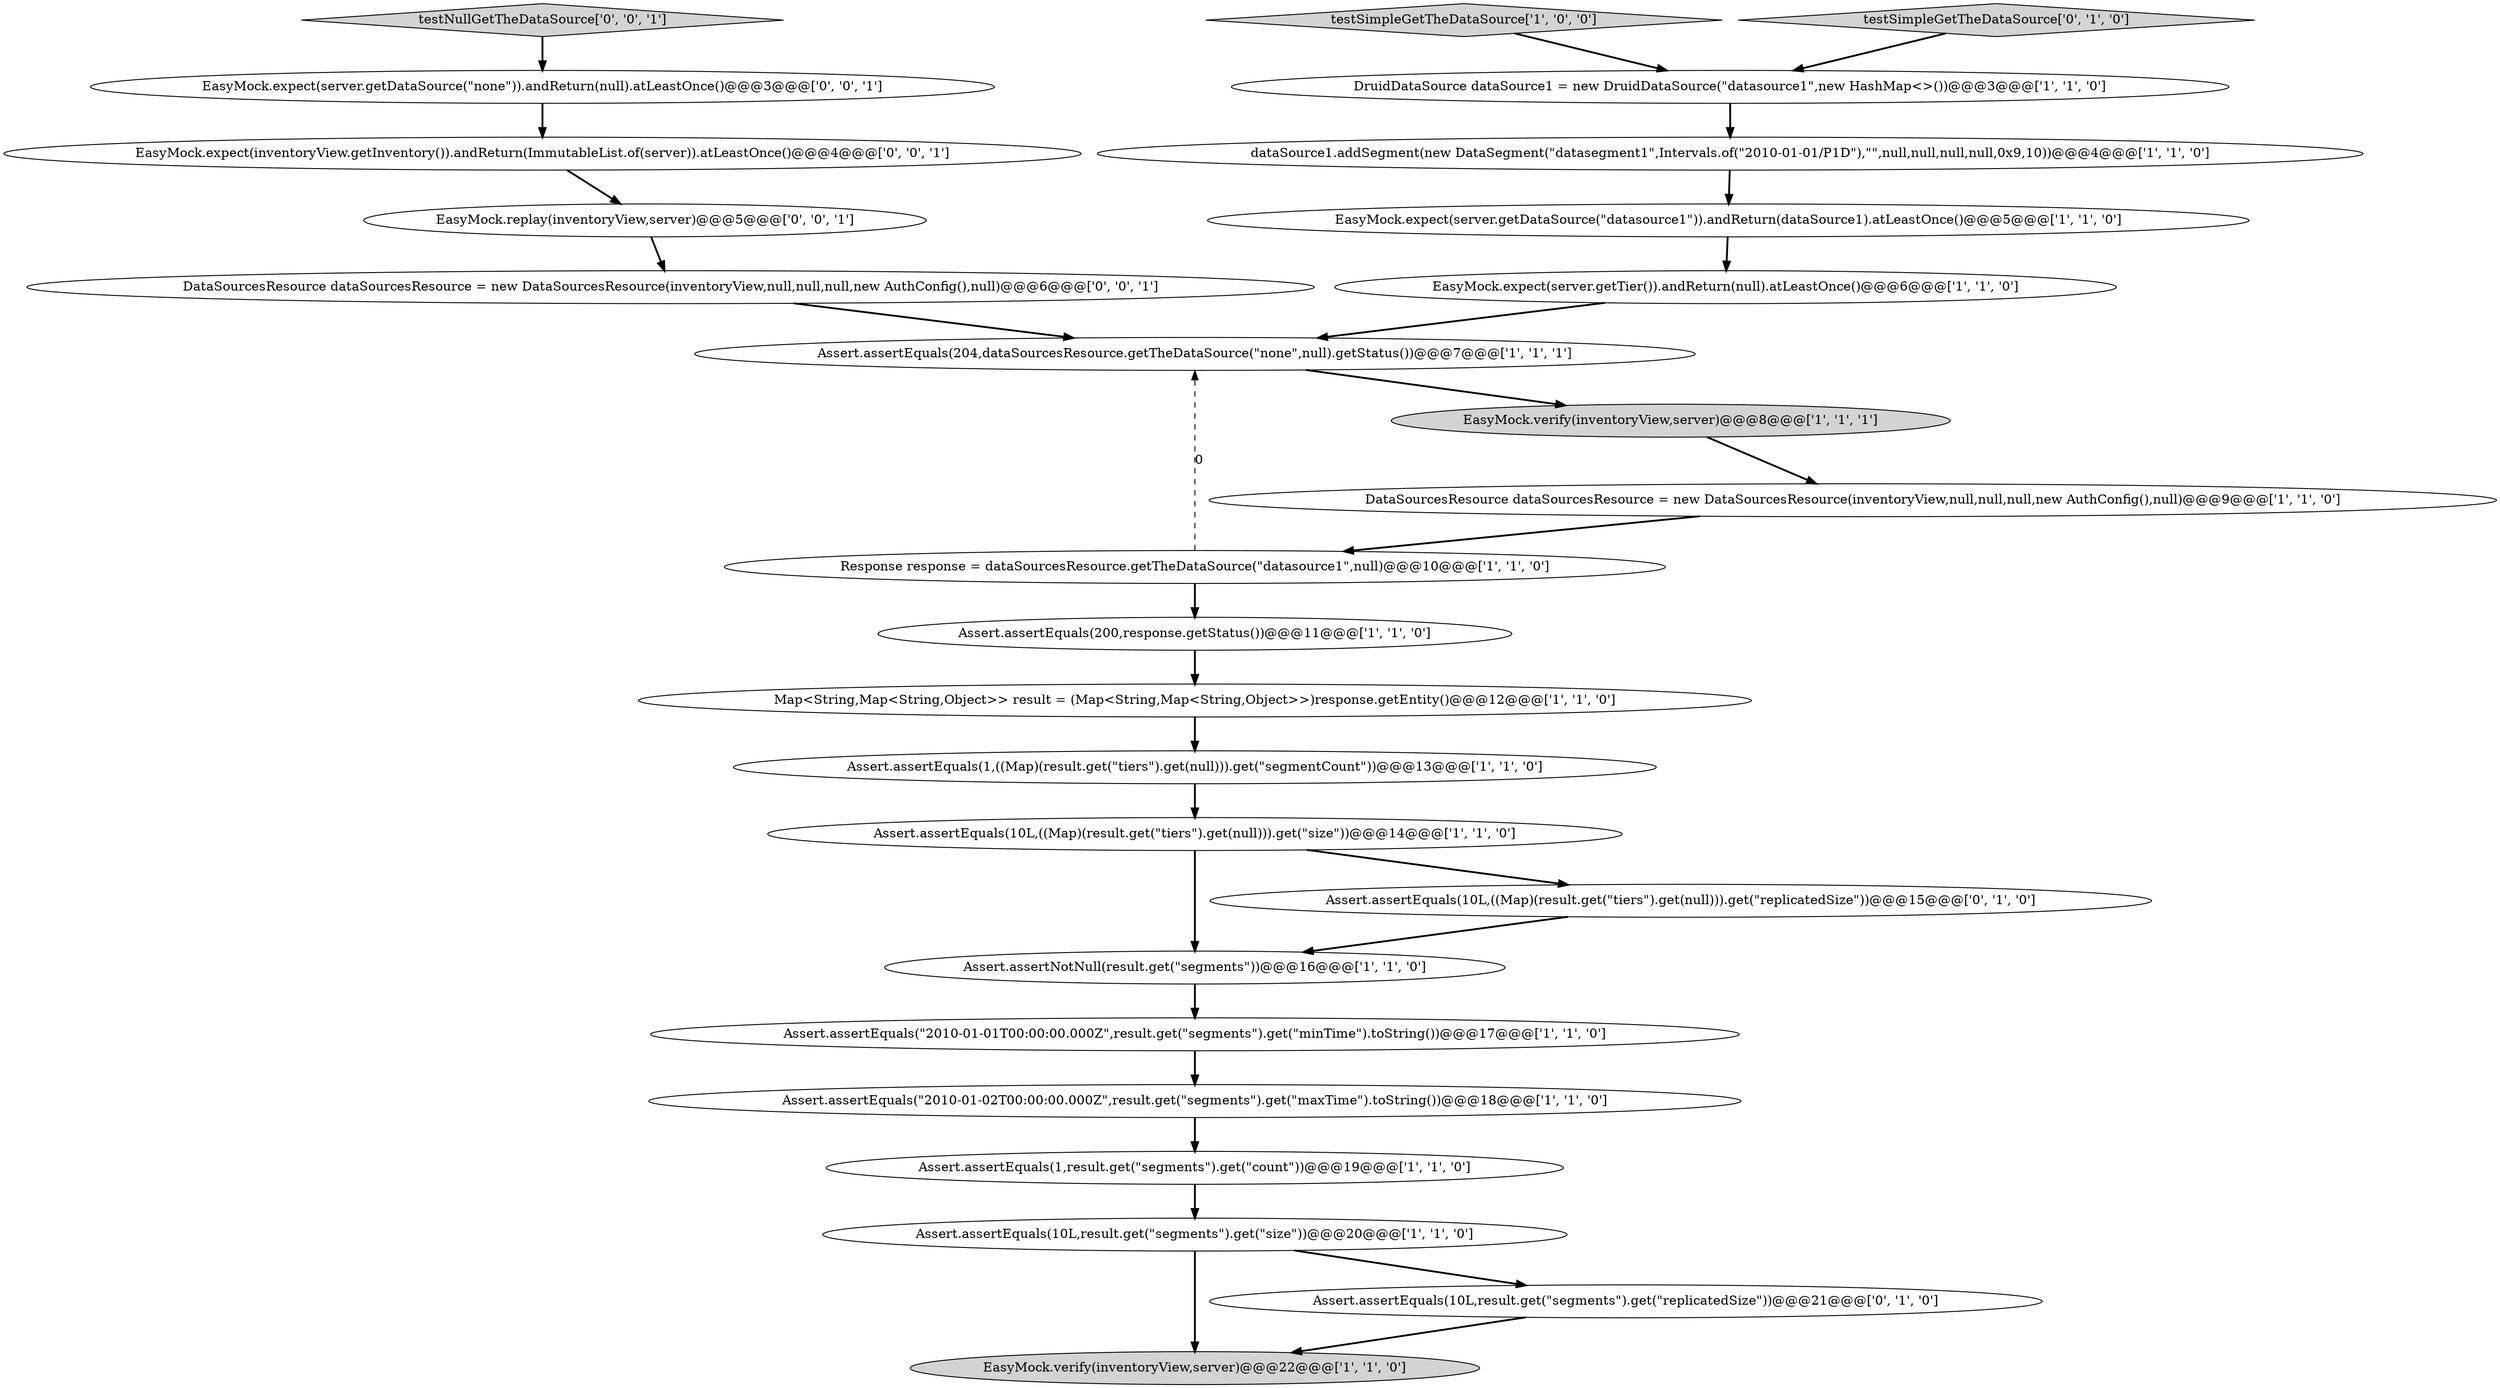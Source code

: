 digraph {
0 [style = filled, label = "EasyMock.expect(server.getDataSource(\"datasource1\")).andReturn(dataSource1).atLeastOnce()@@@5@@@['1', '1', '0']", fillcolor = white, shape = ellipse image = "AAA0AAABBB1BBB"];
1 [style = filled, label = "EasyMock.expect(server.getTier()).andReturn(null).atLeastOnce()@@@6@@@['1', '1', '0']", fillcolor = white, shape = ellipse image = "AAA0AAABBB1BBB"];
14 [style = filled, label = "Assert.assertEquals(1,((Map)(result.get(\"tiers\").get(null))).get(\"segmentCount\"))@@@13@@@['1', '1', '0']", fillcolor = white, shape = ellipse image = "AAA0AAABBB1BBB"];
15 [style = filled, label = "Response response = dataSourcesResource.getTheDataSource(\"datasource1\",null)@@@10@@@['1', '1', '0']", fillcolor = white, shape = ellipse image = "AAA0AAABBB1BBB"];
3 [style = filled, label = "Map<String,Map<String,Object>> result = (Map<String,Map<String,Object>>)response.getEntity()@@@12@@@['1', '1', '0']", fillcolor = white, shape = ellipse image = "AAA0AAABBB1BBB"];
24 [style = filled, label = "EasyMock.expect(inventoryView.getInventory()).andReturn(ImmutableList.of(server)).atLeastOnce()@@@4@@@['0', '0', '1']", fillcolor = white, shape = ellipse image = "AAA0AAABBB3BBB"];
2 [style = filled, label = "Assert.assertEquals(\"2010-01-01T00:00:00.000Z\",result.get(\"segments\").get(\"minTime\").toString())@@@17@@@['1', '1', '0']", fillcolor = white, shape = ellipse image = "AAA0AAABBB1BBB"];
4 [style = filled, label = "EasyMock.verify(inventoryView,server)@@@22@@@['1', '1', '0']", fillcolor = lightgray, shape = ellipse image = "AAA0AAABBB1BBB"];
25 [style = filled, label = "testNullGetTheDataSource['0', '0', '1']", fillcolor = lightgray, shape = diamond image = "AAA0AAABBB3BBB"];
6 [style = filled, label = "Assert.assertEquals(10L,result.get(\"segments\").get(\"size\"))@@@20@@@['1', '1', '0']", fillcolor = white, shape = ellipse image = "AAA0AAABBB1BBB"];
9 [style = filled, label = "Assert.assertEquals(204,dataSourcesResource.getTheDataSource(\"none\",null).getStatus())@@@7@@@['1', '1', '1']", fillcolor = white, shape = ellipse image = "AAA0AAABBB1BBB"];
10 [style = filled, label = "Assert.assertNotNull(result.get(\"segments\"))@@@16@@@['1', '1', '0']", fillcolor = white, shape = ellipse image = "AAA0AAABBB1BBB"];
20 [style = filled, label = "Assert.assertEquals(10L,((Map)(result.get(\"tiers\").get(null))).get(\"replicatedSize\"))@@@15@@@['0', '1', '0']", fillcolor = white, shape = ellipse image = "AAA1AAABBB2BBB"];
11 [style = filled, label = "Assert.assertEquals(\"2010-01-02T00:00:00.000Z\",result.get(\"segments\").get(\"maxTime\").toString())@@@18@@@['1', '1', '0']", fillcolor = white, shape = ellipse image = "AAA0AAABBB1BBB"];
22 [style = filled, label = "EasyMock.expect(server.getDataSource(\"none\")).andReturn(null).atLeastOnce()@@@3@@@['0', '0', '1']", fillcolor = white, shape = ellipse image = "AAA0AAABBB3BBB"];
26 [style = filled, label = "EasyMock.replay(inventoryView,server)@@@5@@@['0', '0', '1']", fillcolor = white, shape = ellipse image = "AAA0AAABBB3BBB"];
8 [style = filled, label = "Assert.assertEquals(1,result.get(\"segments\").get(\"count\"))@@@19@@@['1', '1', '0']", fillcolor = white, shape = ellipse image = "AAA0AAABBB1BBB"];
23 [style = filled, label = "DataSourcesResource dataSourcesResource = new DataSourcesResource(inventoryView,null,null,null,new AuthConfig(),null)@@@6@@@['0', '0', '1']", fillcolor = white, shape = ellipse image = "AAA0AAABBB3BBB"];
17 [style = filled, label = "DruidDataSource dataSource1 = new DruidDataSource(\"datasource1\",new HashMap<>())@@@3@@@['1', '1', '0']", fillcolor = white, shape = ellipse image = "AAA0AAABBB1BBB"];
16 [style = filled, label = "Assert.assertEquals(200,response.getStatus())@@@11@@@['1', '1', '0']", fillcolor = white, shape = ellipse image = "AAA0AAABBB1BBB"];
5 [style = filled, label = "Assert.assertEquals(10L,((Map)(result.get(\"tiers\").get(null))).get(\"size\"))@@@14@@@['1', '1', '0']", fillcolor = white, shape = ellipse image = "AAA0AAABBB1BBB"];
12 [style = filled, label = "testSimpleGetTheDataSource['1', '0', '0']", fillcolor = lightgray, shape = diamond image = "AAA0AAABBB1BBB"];
19 [style = filled, label = "Assert.assertEquals(10L,result.get(\"segments\").get(\"replicatedSize\"))@@@21@@@['0', '1', '0']", fillcolor = white, shape = ellipse image = "AAA1AAABBB2BBB"];
21 [style = filled, label = "testSimpleGetTheDataSource['0', '1', '0']", fillcolor = lightgray, shape = diamond image = "AAA0AAABBB2BBB"];
13 [style = filled, label = "EasyMock.verify(inventoryView,server)@@@8@@@['1', '1', '1']", fillcolor = lightgray, shape = ellipse image = "AAA0AAABBB1BBB"];
18 [style = filled, label = "DataSourcesResource dataSourcesResource = new DataSourcesResource(inventoryView,null,null,null,new AuthConfig(),null)@@@9@@@['1', '1', '0']", fillcolor = white, shape = ellipse image = "AAA0AAABBB1BBB"];
7 [style = filled, label = "dataSource1.addSegment(new DataSegment(\"datasegment1\",Intervals.of(\"2010-01-01/P1D\"),\"\",null,null,null,null,0x9,10))@@@4@@@['1', '1', '0']", fillcolor = white, shape = ellipse image = "AAA0AAABBB1BBB"];
14->5 [style = bold, label=""];
23->9 [style = bold, label=""];
3->14 [style = bold, label=""];
1->9 [style = bold, label=""];
10->2 [style = bold, label=""];
6->4 [style = bold, label=""];
20->10 [style = bold, label=""];
22->24 [style = bold, label=""];
2->11 [style = bold, label=""];
21->17 [style = bold, label=""];
9->13 [style = bold, label=""];
8->6 [style = bold, label=""];
6->19 [style = bold, label=""];
5->10 [style = bold, label=""];
0->1 [style = bold, label=""];
13->18 [style = bold, label=""];
12->17 [style = bold, label=""];
11->8 [style = bold, label=""];
16->3 [style = bold, label=""];
7->0 [style = bold, label=""];
5->20 [style = bold, label=""];
15->16 [style = bold, label=""];
19->4 [style = bold, label=""];
26->23 [style = bold, label=""];
17->7 [style = bold, label=""];
15->9 [style = dashed, label="0"];
25->22 [style = bold, label=""];
24->26 [style = bold, label=""];
18->15 [style = bold, label=""];
}
